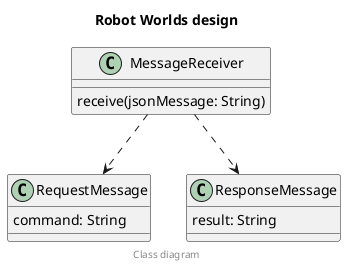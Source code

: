 @startuml

title Robot Worlds design
footer Class diagram

skinparam backgroundColor transparent

class MessageReceiver {
    receive(jsonMessage: String)
}

class RequestMessage {
    command: String
}

class ResponseMessage {
    result: String
}

MessageReceiver ..> RequestMessage
MessageReceiver ..> ResponseMessage

@enduml
